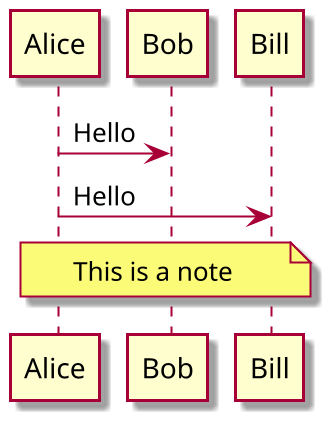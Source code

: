 @startuml Note Over All Participants
skin rose
scale 2
/'
You can directly make a note over all participants, with the syntax:
note across: note_description
'/
Alice -> Bob : Hello
Alice -> Bill : Hello
note across
This is a note
endnote
@enduml
